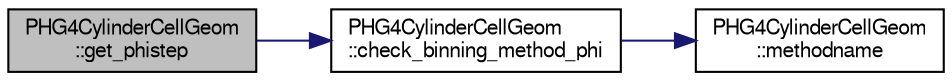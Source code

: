 digraph "PHG4CylinderCellGeom::get_phistep"
{
  bgcolor="transparent";
  edge [fontname="FreeSans",fontsize="10",labelfontname="FreeSans",labelfontsize="10"];
  node [fontname="FreeSans",fontsize="10",shape=record];
  rankdir="LR";
  Node1 [label="PHG4CylinderCellGeom\l::get_phistep",height=0.2,width=0.4,color="black", fillcolor="grey75", style="filled" fontcolor="black"];
  Node1 -> Node2 [color="midnightblue",fontsize="10",style="solid",fontname="FreeSans"];
  Node2 [label="PHG4CylinderCellGeom\l::check_binning_method_phi",height=0.2,width=0.4,color="black",URL="$d9/d85/classPHG4CylinderCellGeom.html#ab28e6403197b245275ba3613cd56ba6c"];
  Node2 -> Node3 [color="midnightblue",fontsize="10",style="solid",fontname="FreeSans"];
  Node3 [label="PHG4CylinderCellGeom\l::methodname",height=0.2,width=0.4,color="black",URL="$d9/d85/classPHG4CylinderCellGeom.html#a8e9118667d576868ba0bd5e6a6686efd"];
}
